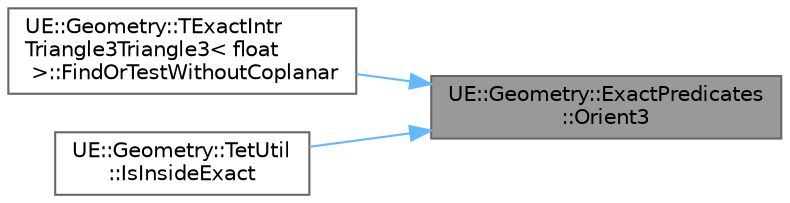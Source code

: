 digraph "UE::Geometry::ExactPredicates::Orient3"
{
 // INTERACTIVE_SVG=YES
 // LATEX_PDF_SIZE
  bgcolor="transparent";
  edge [fontname=Helvetica,fontsize=10,labelfontname=Helvetica,labelfontsize=10];
  node [fontname=Helvetica,fontsize=10,shape=box,height=0.2,width=0.4];
  rankdir="RL";
  Node1 [id="Node000001",label="UE::Geometry::ExactPredicates\l::Orient3",height=0.2,width=0.4,color="gray40", fillcolor="grey60", style="filled", fontcolor="black",tooltip="TVector-only version that can run in float or double."];
  Node1 -> Node2 [id="edge1_Node000001_Node000002",dir="back",color="steelblue1",style="solid",tooltip=" "];
  Node2 [id="Node000002",label="UE::Geometry::TExactIntr\lTriangle3Triangle3\< float\l \>::FindOrTestWithoutCoplanar",height=0.2,width=0.4,color="grey40", fillcolor="white", style="filled",URL="$d7/d23/classUE_1_1Geometry_1_1TExactIntrTriangle3Triangle3.html#a1d15947b5f529c15c320bf2d35facb84",tooltip=" "];
  Node1 -> Node3 [id="edge2_Node000001_Node000003",dir="back",color="steelblue1",style="solid",tooltip=" "];
  Node3 [id="Node000003",label="UE::Geometry::TetUtil\l::IsInsideExact",height=0.2,width=0.4,color="grey40", fillcolor="white", style="filled",URL="$d2/d2a/namespaceUE_1_1Geometry_1_1TetUtil.html#acf82a8e343840c69f7d30a5e7c0d1f52",tooltip=" "];
}

